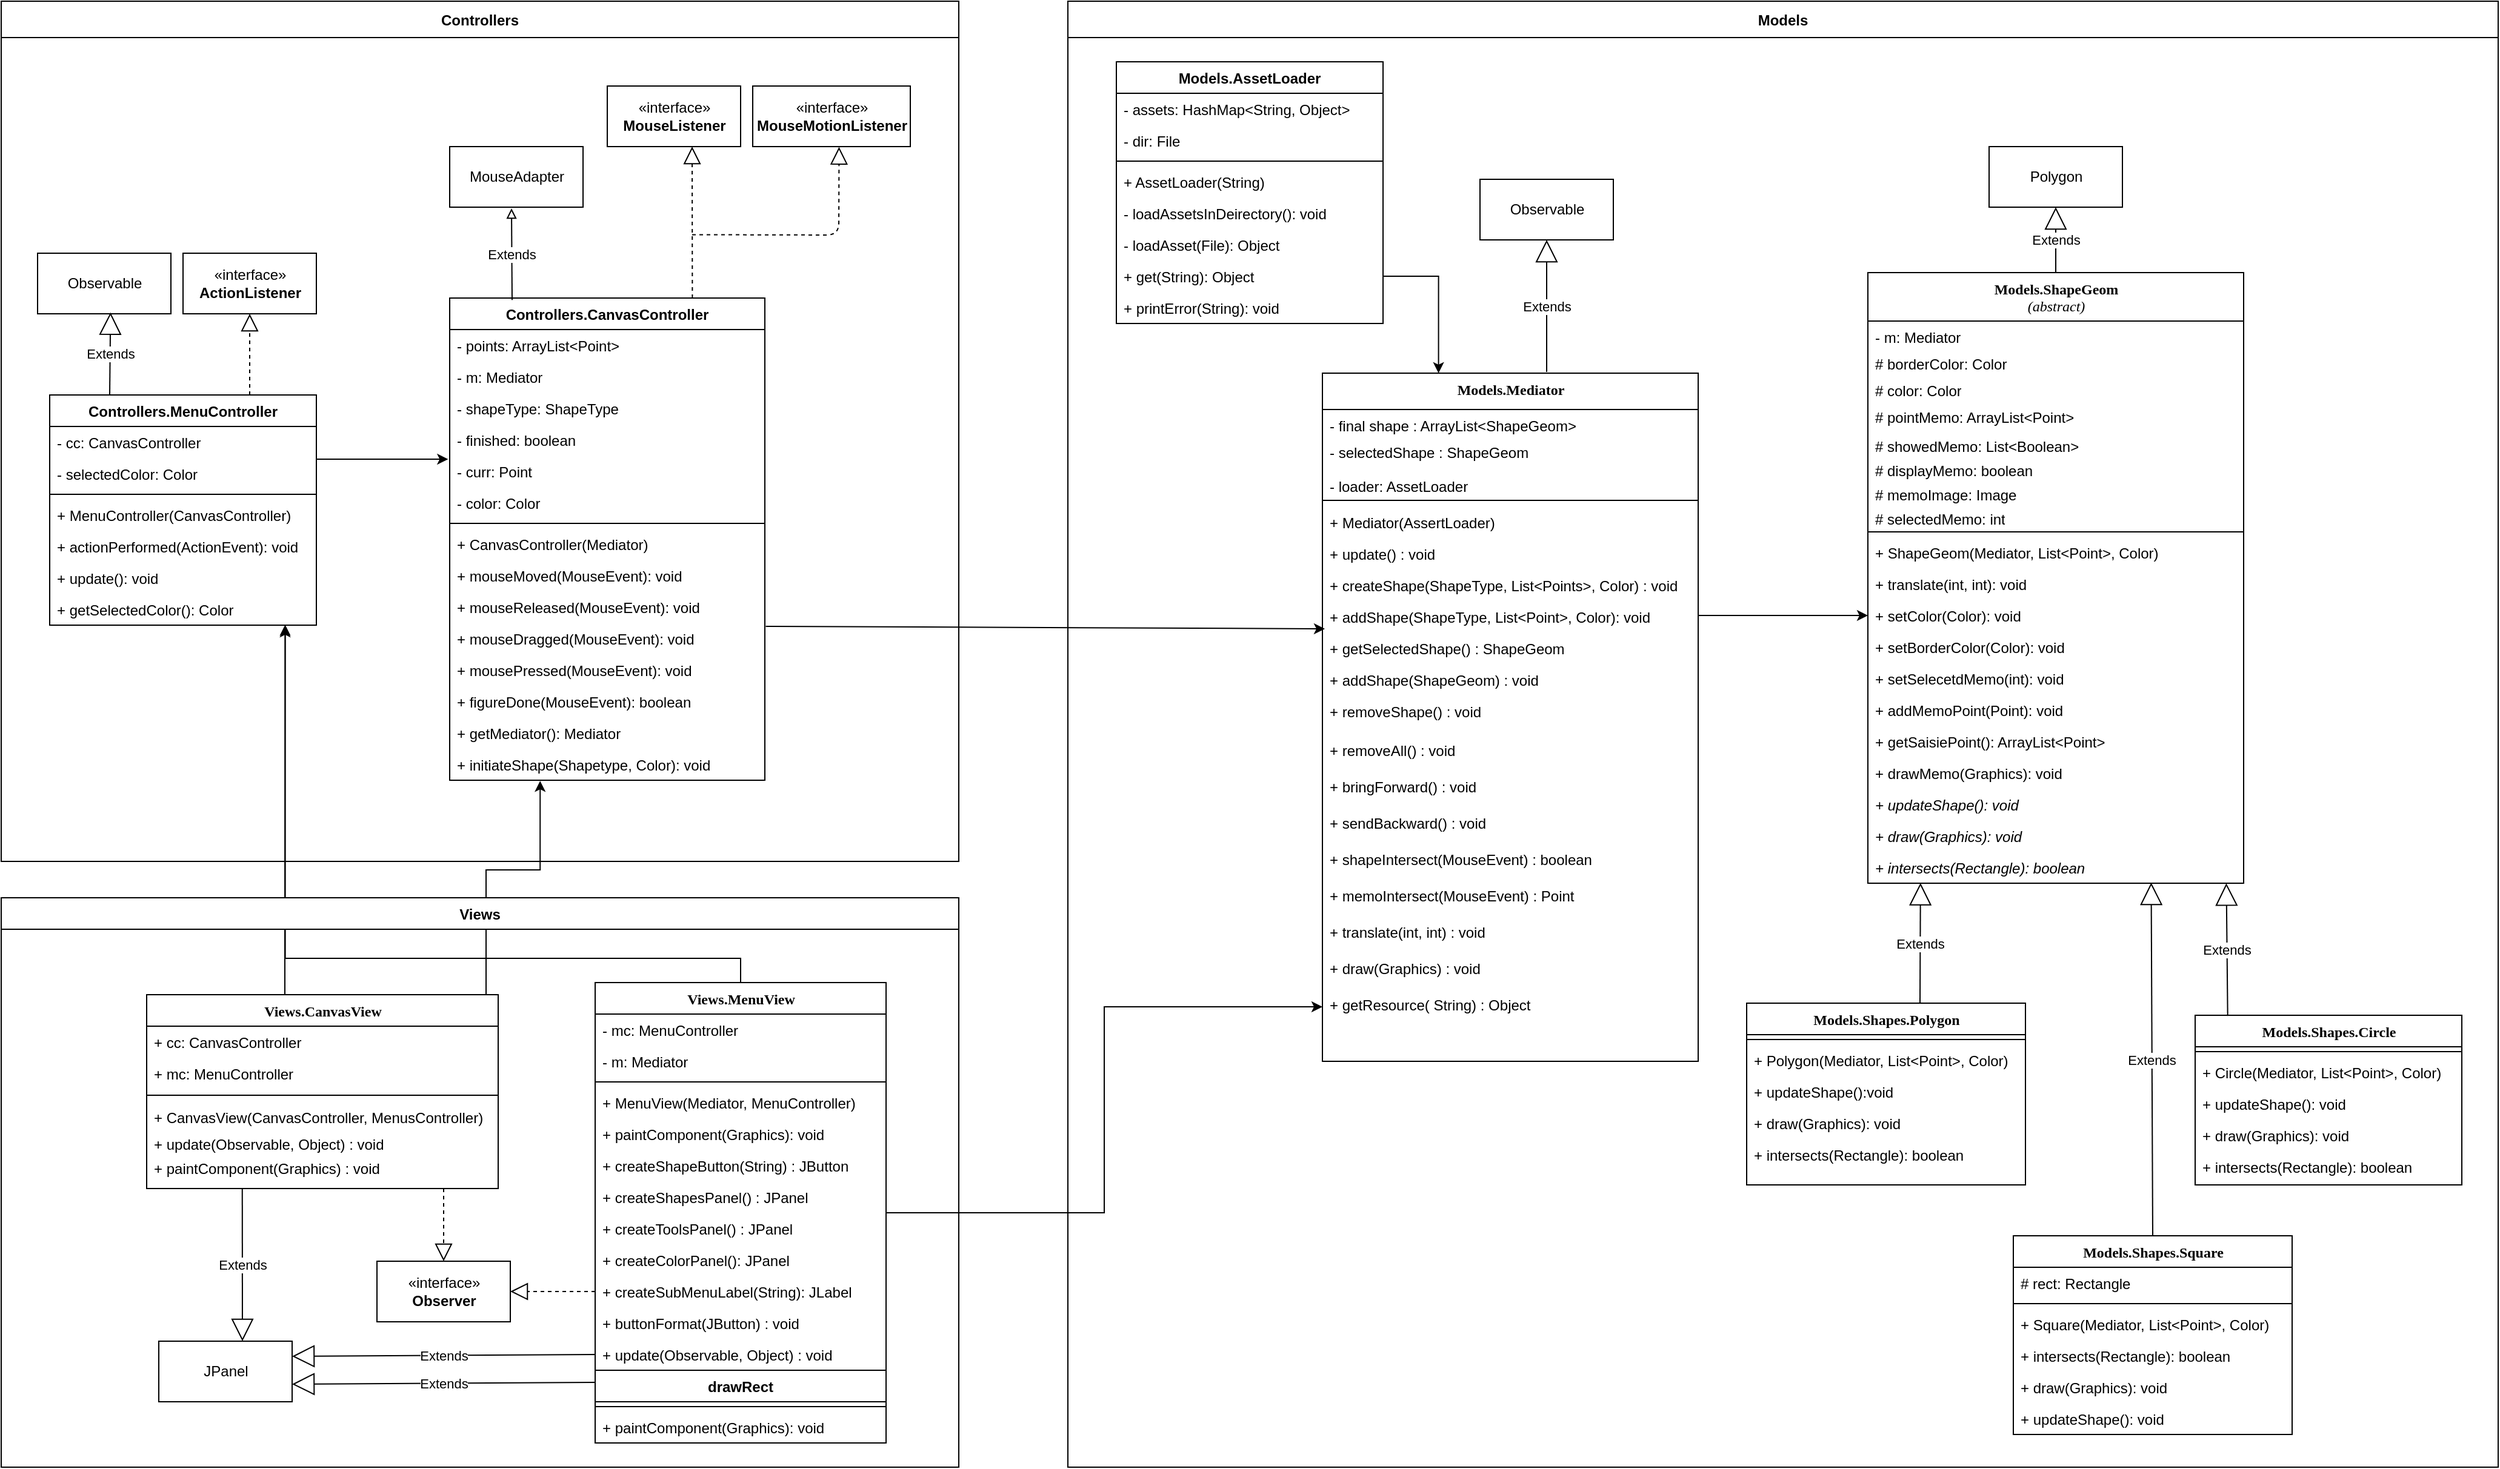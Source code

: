 <mxfile version="14.6.13" type="github">
  <diagram name="Page-1" id="9f46799a-70d6-7492-0946-bef42562c5a5">
    <mxGraphModel dx="2558" dy="1527" grid="1" gridSize="10" guides="1" tooltips="1" connect="1" arrows="1" fold="1" page="1" pageScale="1" pageWidth="1100" pageHeight="850" background="#ffffff" math="0" shadow="0">
      <root>
        <mxCell id="0" />
        <mxCell id="1" parent="0" />
        <mxCell id="78961159f06e98e8-17" value="&lt;div&gt;Models.ShapeGeom&lt;/div&gt;&lt;div&gt;&lt;i&gt;&lt;span style=&quot;font-weight: normal&quot;&gt;(abstract)&lt;/span&gt;&lt;br&gt;&lt;/i&gt;&lt;/div&gt;" style="swimlane;html=1;fontStyle=1;align=center;verticalAlign=top;childLayout=stackLayout;horizontal=1;startSize=40;horizontalStack=0;resizeParent=1;resizeLast=0;collapsible=1;marginBottom=0;swimlaneFillColor=#ffffff;rounded=0;shadow=0;comic=0;labelBackgroundColor=none;strokeWidth=1;fillColor=none;fontFamily=Verdana;fontSize=12" parent="1" vertex="1">
          <mxGeometry x="520" y="-446" width="310" height="504" as="geometry" />
        </mxCell>
        <mxCell id="78961159f06e98e8-21" value="&lt;div&gt;- m: Mediator&lt;/div&gt;&lt;div&gt;&lt;br&gt;&lt;/div&gt;" style="text;html=1;strokeColor=none;fillColor=none;align=left;verticalAlign=top;spacingLeft=4;spacingRight=4;whiteSpace=wrap;overflow=hidden;rotatable=0;points=[[0,0.5],[1,0.5]];portConstraint=eastwest;" parent="78961159f06e98e8-17" vertex="1">
          <mxGeometry y="40" width="310" height="22" as="geometry" />
        </mxCell>
        <mxCell id="4_bB-vSsy7LAxxvjSIpe-3" value="# borderColor: Color" style="text;html=1;strokeColor=none;fillColor=none;align=left;verticalAlign=top;spacingLeft=4;spacingRight=4;whiteSpace=wrap;overflow=hidden;rotatable=0;points=[[0,0.5],[1,0.5]];portConstraint=eastwest;" parent="78961159f06e98e8-17" vertex="1">
          <mxGeometry y="62" width="310" height="22" as="geometry" />
        </mxCell>
        <mxCell id="4_bB-vSsy7LAxxvjSIpe-4" value="# color: Color" style="text;html=1;strokeColor=none;fillColor=none;align=left;verticalAlign=top;spacingLeft=4;spacingRight=4;whiteSpace=wrap;overflow=hidden;rotatable=0;points=[[0,0.5],[1,0.5]];portConstraint=eastwest;" parent="78961159f06e98e8-17" vertex="1">
          <mxGeometry y="84" width="310" height="22" as="geometry" />
        </mxCell>
        <mxCell id="78961159f06e98e8-24" value="# pointMemo: ArrayList&amp;lt;Point&amp;gt;" style="text;html=1;strokeColor=none;fillColor=none;align=left;verticalAlign=top;spacingLeft=4;spacingRight=4;whiteSpace=wrap;overflow=hidden;rotatable=0;points=[[0,0.5],[1,0.5]];portConstraint=eastwest;" parent="78961159f06e98e8-17" vertex="1">
          <mxGeometry y="106" width="310" height="24" as="geometry" />
        </mxCell>
        <mxCell id="4_bB-vSsy7LAxxvjSIpe-2" value="# showedMemo: List&amp;lt;Boolean&amp;gt;" style="text;html=1;strokeColor=none;fillColor=none;align=left;verticalAlign=top;spacingLeft=4;spacingRight=4;whiteSpace=wrap;overflow=hidden;rotatable=0;points=[[0,0.5],[1,0.5]];portConstraint=eastwest;" parent="78961159f06e98e8-17" vertex="1">
          <mxGeometry y="130" width="310" height="20" as="geometry" />
        </mxCell>
        <mxCell id="g-EOQTnqHwAZ776FL14g-46" value="# displayMemo: boolean" style="text;html=1;strokeColor=none;fillColor=none;align=left;verticalAlign=top;spacingLeft=4;spacingRight=4;whiteSpace=wrap;overflow=hidden;rotatable=0;points=[[0,0.5],[1,0.5]];portConstraint=eastwest;" parent="78961159f06e98e8-17" vertex="1">
          <mxGeometry y="150" width="310" height="20" as="geometry" />
        </mxCell>
        <mxCell id="g-EOQTnqHwAZ776FL14g-47" value="# memoImage: Image" style="text;html=1;strokeColor=none;fillColor=none;align=left;verticalAlign=top;spacingLeft=4;spacingRight=4;whiteSpace=wrap;overflow=hidden;rotatable=0;points=[[0,0.5],[1,0.5]];portConstraint=eastwest;" parent="78961159f06e98e8-17" vertex="1">
          <mxGeometry y="170" width="310" height="20" as="geometry" />
        </mxCell>
        <mxCell id="g-EOQTnqHwAZ776FL14g-49" value="# selectedMemo: int" style="text;html=1;strokeColor=none;fillColor=none;align=left;verticalAlign=top;spacingLeft=4;spacingRight=4;whiteSpace=wrap;overflow=hidden;rotatable=0;points=[[0,0.5],[1,0.5]];portConstraint=eastwest;" parent="78961159f06e98e8-17" vertex="1">
          <mxGeometry y="190" width="310" height="20" as="geometry" />
        </mxCell>
        <mxCell id="78961159f06e98e8-19" value="" style="line;html=1;strokeWidth=1;fillColor=none;align=left;verticalAlign=middle;spacingTop=-1;spacingLeft=3;spacingRight=3;rotatable=0;labelPosition=right;points=[];portConstraint=eastwest;" parent="78961159f06e98e8-17" vertex="1">
          <mxGeometry y="210" width="310" height="8" as="geometry" />
        </mxCell>
        <mxCell id="g-EOQTnqHwAZ776FL14g-50" value="+ ShapeGeom(Mediator, List&lt;Point&gt;, Color)" style="text;strokeColor=none;fillColor=none;align=left;verticalAlign=top;spacingLeft=4;spacingRight=4;overflow=hidden;rotatable=0;points=[[0,0.5],[1,0.5]];portConstraint=eastwest;" parent="78961159f06e98e8-17" vertex="1">
          <mxGeometry y="218" width="310" height="26" as="geometry" />
        </mxCell>
        <mxCell id="g-EOQTnqHwAZ776FL14g-51" value="+ translate(int, int): void" style="text;strokeColor=none;fillColor=none;align=left;verticalAlign=top;spacingLeft=4;spacingRight=4;overflow=hidden;rotatable=0;points=[[0,0.5],[1,0.5]];portConstraint=eastwest;" parent="78961159f06e98e8-17" vertex="1">
          <mxGeometry y="244" width="310" height="26" as="geometry" />
        </mxCell>
        <mxCell id="g-EOQTnqHwAZ776FL14g-52" value="+ setColor(Color): void" style="text;strokeColor=none;fillColor=none;align=left;verticalAlign=top;spacingLeft=4;spacingRight=4;overflow=hidden;rotatable=0;points=[[0,0.5],[1,0.5]];portConstraint=eastwest;" parent="78961159f06e98e8-17" vertex="1">
          <mxGeometry y="270" width="310" height="26" as="geometry" />
        </mxCell>
        <mxCell id="g-EOQTnqHwAZ776FL14g-53" value="+ setBorderColor(Color): void" style="text;strokeColor=none;fillColor=none;align=left;verticalAlign=top;spacingLeft=4;spacingRight=4;overflow=hidden;rotatable=0;points=[[0,0.5],[1,0.5]];portConstraint=eastwest;" parent="78961159f06e98e8-17" vertex="1">
          <mxGeometry y="296" width="310" height="26" as="geometry" />
        </mxCell>
        <mxCell id="g-EOQTnqHwAZ776FL14g-54" value="+ setSelecetdMemo(int): void" style="text;strokeColor=none;fillColor=none;align=left;verticalAlign=top;spacingLeft=4;spacingRight=4;overflow=hidden;rotatable=0;points=[[0,0.5],[1,0.5]];portConstraint=eastwest;" parent="78961159f06e98e8-17" vertex="1">
          <mxGeometry y="322" width="310" height="26" as="geometry" />
        </mxCell>
        <mxCell id="g-EOQTnqHwAZ776FL14g-55" value="+ addMemoPoint(Point): void" style="text;strokeColor=none;fillColor=none;align=left;verticalAlign=top;spacingLeft=4;spacingRight=4;overflow=hidden;rotatable=0;points=[[0,0.5],[1,0.5]];portConstraint=eastwest;" parent="78961159f06e98e8-17" vertex="1">
          <mxGeometry y="348" width="310" height="26" as="geometry" />
        </mxCell>
        <mxCell id="g-EOQTnqHwAZ776FL14g-57" value="+ getSaisiePoint(): ArrayList&lt;Point&gt;" style="text;strokeColor=none;fillColor=none;align=left;verticalAlign=top;spacingLeft=4;spacingRight=4;overflow=hidden;rotatable=0;points=[[0,0.5],[1,0.5]];portConstraint=eastwest;" parent="78961159f06e98e8-17" vertex="1">
          <mxGeometry y="374" width="310" height="26" as="geometry" />
        </mxCell>
        <mxCell id="g-EOQTnqHwAZ776FL14g-59" value="+ drawMemo(Graphics): void" style="text;strokeColor=none;fillColor=none;align=left;verticalAlign=top;spacingLeft=4;spacingRight=4;overflow=hidden;rotatable=0;points=[[0,0.5],[1,0.5]];portConstraint=eastwest;" parent="78961159f06e98e8-17" vertex="1">
          <mxGeometry y="400" width="310" height="26" as="geometry" />
        </mxCell>
        <mxCell id="g-EOQTnqHwAZ776FL14g-56" value="+ updateShape(): void" style="text;strokeColor=none;fillColor=none;align=left;verticalAlign=top;spacingLeft=4;spacingRight=4;overflow=hidden;rotatable=0;points=[[0,0.5],[1,0.5]];portConstraint=eastwest;fontStyle=2" parent="78961159f06e98e8-17" vertex="1">
          <mxGeometry y="426" width="310" height="26" as="geometry" />
        </mxCell>
        <mxCell id="g-EOQTnqHwAZ776FL14g-58" value="+ draw(Graphics): void" style="text;strokeColor=none;fillColor=none;align=left;verticalAlign=top;spacingLeft=4;spacingRight=4;overflow=hidden;rotatable=0;points=[[0,0.5],[1,0.5]];portConstraint=eastwest;fontStyle=2" parent="78961159f06e98e8-17" vertex="1">
          <mxGeometry y="452" width="310" height="26" as="geometry" />
        </mxCell>
        <mxCell id="g-EOQTnqHwAZ776FL14g-60" value="+ intersects(Rectangle): boolean" style="text;strokeColor=none;fillColor=none;align=left;verticalAlign=top;spacingLeft=4;spacingRight=4;overflow=hidden;rotatable=0;points=[[0,0.5],[1,0.5]];portConstraint=eastwest;fontStyle=2" parent="78961159f06e98e8-17" vertex="1">
          <mxGeometry y="478" width="310" height="26" as="geometry" />
        </mxCell>
        <mxCell id="_SBceAVWX3WUUOqYOyA2-2" value="Models.Shapes.Polygon" style="swimlane;html=1;fontStyle=1;align=center;verticalAlign=top;childLayout=stackLayout;horizontal=1;startSize=26;horizontalStack=0;resizeParent=1;resizeLast=0;collapsible=1;marginBottom=0;swimlaneFillColor=#ffffff;rounded=0;shadow=0;comic=0;labelBackgroundColor=none;strokeWidth=1;fillColor=none;fontFamily=Verdana;fontSize=12" parent="1" vertex="1">
          <mxGeometry x="420" y="157" width="230" height="150" as="geometry" />
        </mxCell>
        <mxCell id="_SBceAVWX3WUUOqYOyA2-8" value="" style="line;html=1;strokeWidth=1;fillColor=none;align=left;verticalAlign=middle;spacingTop=-1;spacingLeft=3;spacingRight=3;rotatable=0;labelPosition=right;points=[];portConstraint=eastwest;" parent="_SBceAVWX3WUUOqYOyA2-2" vertex="1">
          <mxGeometry y="26" width="230" height="8" as="geometry" />
        </mxCell>
        <mxCell id="g-EOQTnqHwAZ776FL14g-61" value="+ Polygon(Mediator, List&lt;Point&gt;, Color)" style="text;strokeColor=none;fillColor=none;align=left;verticalAlign=top;spacingLeft=4;spacingRight=4;overflow=hidden;rotatable=0;points=[[0,0.5],[1,0.5]];portConstraint=eastwest;fontStyle=0" parent="_SBceAVWX3WUUOqYOyA2-2" vertex="1">
          <mxGeometry y="34" width="230" height="26" as="geometry" />
        </mxCell>
        <mxCell id="g-EOQTnqHwAZ776FL14g-62" value="+ updateShape():void" style="text;strokeColor=none;fillColor=none;align=left;verticalAlign=top;spacingLeft=4;spacingRight=4;overflow=hidden;rotatable=0;points=[[0,0.5],[1,0.5]];portConstraint=eastwest;fontStyle=0" parent="_SBceAVWX3WUUOqYOyA2-2" vertex="1">
          <mxGeometry y="60" width="230" height="26" as="geometry" />
        </mxCell>
        <mxCell id="g-EOQTnqHwAZ776FL14g-63" value="+ draw(Graphics): void" style="text;strokeColor=none;fillColor=none;align=left;verticalAlign=top;spacingLeft=4;spacingRight=4;overflow=hidden;rotatable=0;points=[[0,0.5],[1,0.5]];portConstraint=eastwest;fontStyle=0" parent="_SBceAVWX3WUUOqYOyA2-2" vertex="1">
          <mxGeometry y="86" width="230" height="26" as="geometry" />
        </mxCell>
        <mxCell id="g-EOQTnqHwAZ776FL14g-64" value="+ intersects(Rectangle): boolean" style="text;strokeColor=none;fillColor=none;align=left;verticalAlign=top;spacingLeft=4;spacingRight=4;overflow=hidden;rotatable=0;points=[[0,0.5],[1,0.5]];portConstraint=eastwest;fontStyle=0" parent="_SBceAVWX3WUUOqYOyA2-2" vertex="1">
          <mxGeometry y="112" width="230" height="26" as="geometry" />
        </mxCell>
        <mxCell id="_SBceAVWX3WUUOqYOyA2-11" value="Models.Shapes.Circle" style="swimlane;html=1;fontStyle=1;align=center;verticalAlign=top;childLayout=stackLayout;horizontal=1;startSize=26;horizontalStack=0;resizeParent=1;resizeLast=0;collapsible=1;marginBottom=0;swimlaneFillColor=#ffffff;rounded=0;shadow=0;comic=0;labelBackgroundColor=none;strokeWidth=1;fillColor=none;fontFamily=Verdana;fontSize=12" parent="1" vertex="1">
          <mxGeometry x="790" y="167" width="220" height="140" as="geometry" />
        </mxCell>
        <mxCell id="_SBceAVWX3WUUOqYOyA2-17" value="" style="line;html=1;strokeWidth=1;fillColor=none;align=left;verticalAlign=middle;spacingTop=-1;spacingLeft=3;spacingRight=3;rotatable=0;labelPosition=right;points=[];portConstraint=eastwest;" parent="_SBceAVWX3WUUOqYOyA2-11" vertex="1">
          <mxGeometry y="26" width="220" height="8" as="geometry" />
        </mxCell>
        <mxCell id="g-EOQTnqHwAZ776FL14g-65" value="+ Circle(Mediator, List&lt;Point&gt;, Color)" style="text;strokeColor=none;fillColor=none;align=left;verticalAlign=top;spacingLeft=4;spacingRight=4;overflow=hidden;rotatable=0;points=[[0,0.5],[1,0.5]];portConstraint=eastwest;fontStyle=0" parent="_SBceAVWX3WUUOqYOyA2-11" vertex="1">
          <mxGeometry y="34" width="220" height="26" as="geometry" />
        </mxCell>
        <mxCell id="g-EOQTnqHwAZ776FL14g-66" value="+ updateShape(): void" style="text;strokeColor=none;fillColor=none;align=left;verticalAlign=top;spacingLeft=4;spacingRight=4;overflow=hidden;rotatable=0;points=[[0,0.5],[1,0.5]];portConstraint=eastwest;fontStyle=0" parent="_SBceAVWX3WUUOqYOyA2-11" vertex="1">
          <mxGeometry y="60" width="220" height="26" as="geometry" />
        </mxCell>
        <mxCell id="g-EOQTnqHwAZ776FL14g-67" value="+ draw(Graphics): void" style="text;strokeColor=none;fillColor=none;align=left;verticalAlign=top;spacingLeft=4;spacingRight=4;overflow=hidden;rotatable=0;points=[[0,0.5],[1,0.5]];portConstraint=eastwest;fontStyle=0" parent="_SBceAVWX3WUUOqYOyA2-11" vertex="1">
          <mxGeometry y="86" width="220" height="26" as="geometry" />
        </mxCell>
        <mxCell id="g-EOQTnqHwAZ776FL14g-68" value="+ intersects(Rectangle): boolean" style="text;strokeColor=none;fillColor=none;align=left;verticalAlign=top;spacingLeft=4;spacingRight=4;overflow=hidden;rotatable=0;points=[[0,0.5],[1,0.5]];portConstraint=eastwest;fontStyle=0" parent="_SBceAVWX3WUUOqYOyA2-11" vertex="1">
          <mxGeometry y="112" width="220" height="26" as="geometry" />
        </mxCell>
        <mxCell id="g-EOQTnqHwAZ776FL14g-103" style="edgeStyle=orthogonalEdgeStyle;rounded=0;orthogonalLoop=1;jettySize=auto;html=1;entryX=0.883;entryY=1.037;entryDx=0;entryDy=0;entryPerimeter=0;" parent="1" source="_SBceAVWX3WUUOqYOyA2-21" target="g-EOQTnqHwAZ776FL14g-17" edge="1">
          <mxGeometry relative="1" as="geometry">
            <Array as="points">
              <mxPoint x="-786" y="110" />
              <mxPoint x="-786" y="110" />
            </Array>
          </mxGeometry>
        </mxCell>
        <mxCell id="g-EOQTnqHwAZ776FL14g-104" style="edgeStyle=orthogonalEdgeStyle;rounded=0;orthogonalLoop=1;jettySize=auto;html=1;entryX=0.287;entryY=1.021;entryDx=0;entryDy=0;entryPerimeter=0;" parent="1" source="_SBceAVWX3WUUOqYOyA2-21" target="g-EOQTnqHwAZ776FL14g-9" edge="1">
          <mxGeometry relative="1" as="geometry">
            <Array as="points">
              <mxPoint x="-620" y="47" />
              <mxPoint x="-575" y="47" />
            </Array>
          </mxGeometry>
        </mxCell>
        <mxCell id="_SBceAVWX3WUUOqYOyA2-21" value="Views.CanvasView" style="swimlane;html=1;fontStyle=1;align=center;verticalAlign=top;childLayout=stackLayout;horizontal=1;startSize=26;horizontalStack=0;resizeParent=1;resizeLast=0;collapsible=1;marginBottom=0;swimlaneFillColor=#ffffff;rounded=0;shadow=0;comic=0;labelBackgroundColor=none;strokeWidth=1;fillColor=none;fontFamily=Verdana;fontSize=12" parent="1" vertex="1">
          <mxGeometry x="-900" y="150" width="290" height="160" as="geometry" />
        </mxCell>
        <mxCell id="_SBceAVWX3WUUOqYOyA2-22" value="+ cc: CanvasController" style="text;html=1;strokeColor=none;fillColor=none;align=left;verticalAlign=top;spacingLeft=4;spacingRight=4;whiteSpace=wrap;overflow=hidden;rotatable=0;points=[[0,0.5],[1,0.5]];portConstraint=eastwest;" parent="_SBceAVWX3WUUOqYOyA2-21" vertex="1">
          <mxGeometry y="26" width="290" height="26" as="geometry" />
        </mxCell>
        <mxCell id="CTU3B9LjLXjwIvUNFoW7-11" value="+ mc: MenuController" style="text;html=1;strokeColor=none;fillColor=none;align=left;verticalAlign=top;spacingLeft=4;spacingRight=4;whiteSpace=wrap;overflow=hidden;rotatable=0;points=[[0,0.5],[1,0.5]];portConstraint=eastwest;" parent="_SBceAVWX3WUUOqYOyA2-21" vertex="1">
          <mxGeometry y="52" width="290" height="26" as="geometry" />
        </mxCell>
        <mxCell id="_SBceAVWX3WUUOqYOyA2-27" value="" style="line;html=1;strokeWidth=1;fillColor=none;align=left;verticalAlign=middle;spacingTop=-1;spacingLeft=3;spacingRight=3;rotatable=0;labelPosition=right;points=[];portConstraint=eastwest;" parent="_SBceAVWX3WUUOqYOyA2-21" vertex="1">
          <mxGeometry y="78" width="290" height="10" as="geometry" />
        </mxCell>
        <mxCell id="g-EOQTnqHwAZ776FL14g-18" value="&lt;div&gt;+ CanvasView(CanvasController, MenusController)&lt;/div&gt;" style="text;html=1;strokeColor=none;fillColor=none;align=left;verticalAlign=top;spacingLeft=4;spacingRight=4;whiteSpace=wrap;overflow=hidden;rotatable=0;points=[[0,0.5],[1,0.5]];portConstraint=eastwest;" parent="_SBceAVWX3WUUOqYOyA2-21" vertex="1">
          <mxGeometry y="88" width="290" height="22" as="geometry" />
        </mxCell>
        <mxCell id="_SBceAVWX3WUUOqYOyA2-28" value="+ update(Observable, Object) : void" style="text;html=1;strokeColor=none;fillColor=none;align=left;verticalAlign=top;spacingLeft=4;spacingRight=4;whiteSpace=wrap;overflow=hidden;rotatable=0;points=[[0,0.5],[1,0.5]];portConstraint=eastwest;" parent="_SBceAVWX3WUUOqYOyA2-21" vertex="1">
          <mxGeometry y="110" width="290" height="20" as="geometry" />
        </mxCell>
        <mxCell id="_SBceAVWX3WUUOqYOyA2-29" value="+ paintComponent(Graphics) : void" style="text;html=1;strokeColor=none;fillColor=none;align=left;verticalAlign=top;spacingLeft=4;spacingRight=4;whiteSpace=wrap;overflow=hidden;rotatable=0;points=[[0,0.5],[1,0.5]];portConstraint=eastwest;" parent="_SBceAVWX3WUUOqYOyA2-21" vertex="1">
          <mxGeometry y="130" width="290" height="26" as="geometry" />
        </mxCell>
        <mxCell id="_SBceAVWX3WUUOqYOyA2-30" value="Models.Shapes.Square" style="swimlane;html=1;fontStyle=1;align=center;verticalAlign=top;childLayout=stackLayout;horizontal=1;startSize=26;horizontalStack=0;resizeParent=1;resizeLast=0;collapsible=1;marginBottom=0;swimlaneFillColor=#ffffff;rounded=0;shadow=0;comic=0;labelBackgroundColor=none;strokeWidth=1;fillColor=none;fontFamily=Verdana;fontSize=12" parent="1" vertex="1">
          <mxGeometry x="640" y="349" width="230" height="164" as="geometry" />
        </mxCell>
        <mxCell id="g-EOQTnqHwAZ776FL14g-73" value="# rect: Rectangle" style="text;strokeColor=none;fillColor=none;align=left;verticalAlign=top;spacingLeft=4;spacingRight=4;overflow=hidden;rotatable=0;points=[[0,0.5],[1,0.5]];portConstraint=eastwest;fontStyle=0" parent="_SBceAVWX3WUUOqYOyA2-30" vertex="1">
          <mxGeometry y="26" width="230" height="26" as="geometry" />
        </mxCell>
        <mxCell id="_SBceAVWX3WUUOqYOyA2-36" value="" style="line;html=1;strokeWidth=1;fillColor=none;align=left;verticalAlign=middle;spacingTop=-1;spacingLeft=3;spacingRight=3;rotatable=0;labelPosition=right;points=[];portConstraint=eastwest;" parent="_SBceAVWX3WUUOqYOyA2-30" vertex="1">
          <mxGeometry y="52" width="230" height="8" as="geometry" />
        </mxCell>
        <mxCell id="g-EOQTnqHwAZ776FL14g-69" value="+ Square(Mediator, List&lt;Point&gt;, Color)" style="text;strokeColor=none;fillColor=none;align=left;verticalAlign=top;spacingLeft=4;spacingRight=4;overflow=hidden;rotatable=0;points=[[0,0.5],[1,0.5]];portConstraint=eastwest;fontStyle=0" parent="_SBceAVWX3WUUOqYOyA2-30" vertex="1">
          <mxGeometry y="60" width="230" height="26" as="geometry" />
        </mxCell>
        <mxCell id="g-EOQTnqHwAZ776FL14g-72" value="+ intersects(Rectangle): boolean" style="text;strokeColor=none;fillColor=none;align=left;verticalAlign=top;spacingLeft=4;spacingRight=4;overflow=hidden;rotatable=0;points=[[0,0.5],[1,0.5]];portConstraint=eastwest;fontStyle=0" parent="_SBceAVWX3WUUOqYOyA2-30" vertex="1">
          <mxGeometry y="86" width="230" height="26" as="geometry" />
        </mxCell>
        <mxCell id="g-EOQTnqHwAZ776FL14g-71" value="+ draw(Graphics): void" style="text;strokeColor=none;fillColor=none;align=left;verticalAlign=top;spacingLeft=4;spacingRight=4;overflow=hidden;rotatable=0;points=[[0,0.5],[1,0.5]];portConstraint=eastwest;fontStyle=0" parent="_SBceAVWX3WUUOqYOyA2-30" vertex="1">
          <mxGeometry y="112" width="230" height="26" as="geometry" />
        </mxCell>
        <mxCell id="g-EOQTnqHwAZ776FL14g-70" value="+ updateShape(): void" style="text;strokeColor=none;fillColor=none;align=left;verticalAlign=top;spacingLeft=4;spacingRight=4;overflow=hidden;rotatable=0;points=[[0,0.5],[1,0.5]];portConstraint=eastwest;fontStyle=0" parent="_SBceAVWX3WUUOqYOyA2-30" vertex="1">
          <mxGeometry y="138" width="230" height="26" as="geometry" />
        </mxCell>
        <mxCell id="_SBceAVWX3WUUOqYOyA2-39" value="Extends" style="endArrow=block;endSize=16;endFill=0;html=1;exitX=0.5;exitY=0;exitDx=0;exitDy=0;entryX=0.754;entryY=0.981;entryDx=0;entryDy=0;entryPerimeter=0;" parent="1" source="_SBceAVWX3WUUOqYOyA2-30" target="g-EOQTnqHwAZ776FL14g-60" edge="1">
          <mxGeometry width="160" relative="1" as="geometry">
            <mxPoint x="567.04" y="223.839" as="sourcePoint" />
            <mxPoint x="790" y="303.79" as="targetPoint" />
          </mxGeometry>
        </mxCell>
        <mxCell id="g-EOQTnqHwAZ776FL14g-108" style="edgeStyle=orthogonalEdgeStyle;rounded=0;orthogonalLoop=1;jettySize=auto;html=1;entryX=0;entryY=0.5;entryDx=0;entryDy=0;" parent="1" source="4_bB-vSsy7LAxxvjSIpe-5" target="g-EOQTnqHwAZ776FL14g-52" edge="1">
          <mxGeometry relative="1" as="geometry">
            <Array as="points">
              <mxPoint x="420" y="-163" />
              <mxPoint x="420" y="-163" />
            </Array>
          </mxGeometry>
        </mxCell>
        <mxCell id="4_bB-vSsy7LAxxvjSIpe-5" value="&lt;div&gt;Models.Mediator&lt;/div&gt;" style="swimlane;html=1;fontStyle=1;align=center;verticalAlign=top;childLayout=stackLayout;horizontal=1;startSize=30;horizontalStack=0;resizeParent=1;resizeLast=0;collapsible=1;marginBottom=0;swimlaneFillColor=#ffffff;rounded=0;shadow=0;comic=0;labelBackgroundColor=none;strokeWidth=1;fillColor=none;fontFamily=Verdana;fontSize=12" parent="1" vertex="1">
          <mxGeometry x="70" y="-363" width="310" height="568" as="geometry" />
        </mxCell>
        <mxCell id="4_bB-vSsy7LAxxvjSIpe-6" value="&lt;div&gt;- final shape : ArrayList&amp;lt;ShapeGeom&amp;gt;&lt;br&gt;&lt;/div&gt;&lt;div&gt;&lt;br&gt;&lt;/div&gt;" style="text;html=1;strokeColor=none;fillColor=none;align=left;verticalAlign=top;spacingLeft=4;spacingRight=4;whiteSpace=wrap;overflow=hidden;rotatable=0;points=[[0,0.5],[1,0.5]];portConstraint=eastwest;" parent="4_bB-vSsy7LAxxvjSIpe-5" vertex="1">
          <mxGeometry y="30" width="310" height="22" as="geometry" />
        </mxCell>
        <mxCell id="4_bB-vSsy7LAxxvjSIpe-11" value="&lt;div&gt;- selectedShape : ShapeGeom&lt;/div&gt;&lt;div&gt;&lt;br&gt;&lt;/div&gt;" style="text;html=1;strokeColor=none;fillColor=none;align=left;verticalAlign=top;spacingLeft=4;spacingRight=4;whiteSpace=wrap;overflow=hidden;rotatable=0;points=[[0,0.5],[1,0.5]];portConstraint=eastwest;" parent="4_bB-vSsy7LAxxvjSIpe-5" vertex="1">
          <mxGeometry y="52" width="310" height="28" as="geometry" />
        </mxCell>
        <mxCell id="CTU3B9LjLXjwIvUNFoW7-2" value="- loader: AssetLoader" style="text;html=1;strokeColor=none;fillColor=none;align=left;verticalAlign=top;spacingLeft=4;spacingRight=4;whiteSpace=wrap;overflow=hidden;rotatable=0;points=[[0,0.5],[1,0.5]];portConstraint=eastwest;" parent="4_bB-vSsy7LAxxvjSIpe-5" vertex="1">
          <mxGeometry y="80" width="310" height="20" as="geometry" />
        </mxCell>
        <mxCell id="4_bB-vSsy7LAxxvjSIpe-12" value="" style="line;html=1;strokeWidth=1;fillColor=none;align=left;verticalAlign=middle;spacingTop=-1;spacingLeft=3;spacingRight=3;rotatable=0;labelPosition=right;points=[];portConstraint=eastwest;" parent="4_bB-vSsy7LAxxvjSIpe-5" vertex="1">
          <mxGeometry y="100" width="310" height="10" as="geometry" />
        </mxCell>
        <mxCell id="tLEsD_sJ9pswuAgxyoLn-1" value="+ Mediator(AssertLoader)" style="text;html=1;strokeColor=none;fillColor=none;align=left;verticalAlign=top;spacingLeft=4;spacingRight=4;whiteSpace=wrap;overflow=hidden;rotatable=0;points=[[0,0.5],[1,0.5]];portConstraint=eastwest;" parent="4_bB-vSsy7LAxxvjSIpe-5" vertex="1">
          <mxGeometry y="110" width="310" height="26" as="geometry" />
        </mxCell>
        <mxCell id="oSvIhVIX3z2i7XlrZZki-8" value="+ update() : void" style="text;html=1;strokeColor=none;fillColor=none;align=left;verticalAlign=top;spacingLeft=4;spacingRight=4;whiteSpace=wrap;overflow=hidden;rotatable=0;points=[[0,0.5],[1,0.5]];portConstraint=eastwest;" parent="4_bB-vSsy7LAxxvjSIpe-5" vertex="1">
          <mxGeometry y="136" width="310" height="26" as="geometry" />
        </mxCell>
        <mxCell id="tLEsD_sJ9pswuAgxyoLn-2" value="+ createShape(ShapeType, List&amp;lt;Points&amp;gt;, Color) : void" style="text;html=1;strokeColor=none;fillColor=none;align=left;verticalAlign=top;spacingLeft=4;spacingRight=4;whiteSpace=wrap;overflow=hidden;rotatable=0;points=[[0,0.5],[1,0.5]];portConstraint=eastwest;" parent="4_bB-vSsy7LAxxvjSIpe-5" vertex="1">
          <mxGeometry y="162" width="310" height="26" as="geometry" />
        </mxCell>
        <mxCell id="4_bB-vSsy7LAxxvjSIpe-15" value="+ addShape(ShapeType, List&amp;lt;Point&amp;gt;, Color): void" style="text;html=1;strokeColor=none;fillColor=none;align=left;verticalAlign=top;spacingLeft=4;spacingRight=4;whiteSpace=wrap;overflow=hidden;rotatable=0;points=[[0,0.5],[1,0.5]];portConstraint=eastwest;" parent="4_bB-vSsy7LAxxvjSIpe-5" vertex="1">
          <mxGeometry y="188" width="310" height="26" as="geometry" />
        </mxCell>
        <mxCell id="4_bB-vSsy7LAxxvjSIpe-16" value="+ getSelectedShape() : ShapeGeom" style="text;html=1;strokeColor=none;fillColor=none;align=left;verticalAlign=top;spacingLeft=4;spacingRight=4;whiteSpace=wrap;overflow=hidden;rotatable=0;points=[[0,0.5],[1,0.5]];portConstraint=eastwest;" parent="4_bB-vSsy7LAxxvjSIpe-5" vertex="1">
          <mxGeometry y="214" width="310" height="26" as="geometry" />
        </mxCell>
        <mxCell id="4_bB-vSsy7LAxxvjSIpe-17" value="+ addShape(ShapeGeom) : void" style="text;html=1;strokeColor=none;fillColor=none;align=left;verticalAlign=top;spacingLeft=4;spacingRight=4;whiteSpace=wrap;overflow=hidden;rotatable=0;points=[[0,0.5],[1,0.5]];portConstraint=eastwest;" parent="4_bB-vSsy7LAxxvjSIpe-5" vertex="1">
          <mxGeometry y="240" width="310" height="26" as="geometry" />
        </mxCell>
        <mxCell id="-TnKxgi97NMcGOh5BOXl-1" value="+ removeShape() : void" style="text;html=1;strokeColor=none;fillColor=none;align=left;verticalAlign=top;spacingLeft=4;spacingRight=4;whiteSpace=wrap;overflow=hidden;rotatable=0;points=[[0,0.5],[1,0.5]];portConstraint=eastwest;" parent="4_bB-vSsy7LAxxvjSIpe-5" vertex="1">
          <mxGeometry y="266" width="310" height="32" as="geometry" />
        </mxCell>
        <mxCell id="-TnKxgi97NMcGOh5BOXl-2" value="+ removeAll() : void" style="text;html=1;strokeColor=none;fillColor=none;align=left;verticalAlign=top;spacingLeft=4;spacingRight=4;whiteSpace=wrap;overflow=hidden;rotatable=0;points=[[0,0.5],[1,0.5]];portConstraint=eastwest;" parent="4_bB-vSsy7LAxxvjSIpe-5" vertex="1">
          <mxGeometry y="298" width="310" height="30" as="geometry" />
        </mxCell>
        <mxCell id="-TnKxgi97NMcGOh5BOXl-3" value="+ bringForward() : void" style="text;html=1;strokeColor=none;fillColor=none;align=left;verticalAlign=top;spacingLeft=4;spacingRight=4;whiteSpace=wrap;overflow=hidden;rotatable=0;points=[[0,0.5],[1,0.5]];portConstraint=eastwest;" parent="4_bB-vSsy7LAxxvjSIpe-5" vertex="1">
          <mxGeometry y="328" width="310" height="30" as="geometry" />
        </mxCell>
        <mxCell id="-TnKxgi97NMcGOh5BOXl-4" value="+ sendBackward() : void" style="text;html=1;strokeColor=none;fillColor=none;align=left;verticalAlign=top;spacingLeft=4;spacingRight=4;whiteSpace=wrap;overflow=hidden;rotatable=0;points=[[0,0.5],[1,0.5]];portConstraint=eastwest;" parent="4_bB-vSsy7LAxxvjSIpe-5" vertex="1">
          <mxGeometry y="358" width="310" height="30" as="geometry" />
        </mxCell>
        <mxCell id="CTU3B9LjLXjwIvUNFoW7-3" value="+ shapeIntersect(MouseEvent) : boolean" style="text;html=1;strokeColor=none;fillColor=none;align=left;verticalAlign=top;spacingLeft=4;spacingRight=4;whiteSpace=wrap;overflow=hidden;rotatable=0;points=[[0,0.5],[1,0.5]];portConstraint=eastwest;" parent="4_bB-vSsy7LAxxvjSIpe-5" vertex="1">
          <mxGeometry y="388" width="310" height="30" as="geometry" />
        </mxCell>
        <mxCell id="CTU3B9LjLXjwIvUNFoW7-4" value="+ memoIntersect(MouseEvent) : Point" style="text;html=1;strokeColor=none;fillColor=none;align=left;verticalAlign=top;spacingLeft=4;spacingRight=4;whiteSpace=wrap;overflow=hidden;rotatable=0;points=[[0,0.5],[1,0.5]];portConstraint=eastwest;" parent="4_bB-vSsy7LAxxvjSIpe-5" vertex="1">
          <mxGeometry y="418" width="310" height="30" as="geometry" />
        </mxCell>
        <mxCell id="CTU3B9LjLXjwIvUNFoW7-5" value="+ translate(int, int) : void" style="text;html=1;strokeColor=none;fillColor=none;align=left;verticalAlign=top;spacingLeft=4;spacingRight=4;whiteSpace=wrap;overflow=hidden;rotatable=0;points=[[0,0.5],[1,0.5]];portConstraint=eastwest;" parent="4_bB-vSsy7LAxxvjSIpe-5" vertex="1">
          <mxGeometry y="448" width="310" height="30" as="geometry" />
        </mxCell>
        <mxCell id="CTU3B9LjLXjwIvUNFoW7-6" value="+ draw(Graphics) : void" style="text;html=1;strokeColor=none;fillColor=none;align=left;verticalAlign=top;spacingLeft=4;spacingRight=4;whiteSpace=wrap;overflow=hidden;rotatable=0;points=[[0,0.5],[1,0.5]];portConstraint=eastwest;" parent="4_bB-vSsy7LAxxvjSIpe-5" vertex="1">
          <mxGeometry y="478" width="310" height="30" as="geometry" />
        </mxCell>
        <mxCell id="CTU3B9LjLXjwIvUNFoW7-7" value="+ getResource( String) : Object" style="text;html=1;strokeColor=none;fillColor=none;align=left;verticalAlign=top;spacingLeft=4;spacingRight=4;whiteSpace=wrap;overflow=hidden;rotatable=0;points=[[0,0.5],[1,0.5]];portConstraint=eastwest;" parent="4_bB-vSsy7LAxxvjSIpe-5" vertex="1">
          <mxGeometry y="508" width="310" height="30" as="geometry" />
        </mxCell>
        <mxCell id="g-EOQTnqHwAZ776FL14g-102" style="edgeStyle=orthogonalEdgeStyle;rounded=0;orthogonalLoop=1;jettySize=auto;html=1;entryX=0.883;entryY=0.984;entryDx=0;entryDy=0;entryPerimeter=0;" parent="1" source="4_bB-vSsy7LAxxvjSIpe-22" target="g-EOQTnqHwAZ776FL14g-17" edge="1">
          <mxGeometry relative="1" as="geometry">
            <Array as="points">
              <mxPoint x="-410" y="120" />
              <mxPoint x="-786" y="120" />
            </Array>
          </mxGeometry>
        </mxCell>
        <mxCell id="g-EOQTnqHwAZ776FL14g-107" style="edgeStyle=orthogonalEdgeStyle;rounded=0;orthogonalLoop=1;jettySize=auto;html=1;entryX=0;entryY=0.5;entryDx=0;entryDy=0;" parent="1" source="4_bB-vSsy7LAxxvjSIpe-22" target="CTU3B9LjLXjwIvUNFoW7-7" edge="1">
          <mxGeometry relative="1" as="geometry" />
        </mxCell>
        <mxCell id="4_bB-vSsy7LAxxvjSIpe-22" value="Views.MenuView" style="swimlane;html=1;fontStyle=1;align=center;verticalAlign=top;childLayout=stackLayout;horizontal=1;startSize=26;horizontalStack=0;resizeParent=1;resizeLast=0;collapsible=1;marginBottom=0;swimlaneFillColor=#ffffff;rounded=0;shadow=0;comic=0;labelBackgroundColor=none;strokeWidth=1;fillColor=none;fontFamily=Verdana;fontSize=12" parent="1" vertex="1">
          <mxGeometry x="-530" y="140" width="240" height="380" as="geometry" />
        </mxCell>
        <mxCell id="4_bB-vSsy7LAxxvjSIpe-23" value="- mc: MenuController" style="text;html=1;strokeColor=none;fillColor=none;align=left;verticalAlign=top;spacingLeft=4;spacingRight=4;whiteSpace=wrap;overflow=hidden;rotatable=0;points=[[0,0.5],[1,0.5]];portConstraint=eastwest;" parent="4_bB-vSsy7LAxxvjSIpe-22" vertex="1">
          <mxGeometry y="26" width="240" height="26" as="geometry" />
        </mxCell>
        <mxCell id="g-EOQTnqHwAZ776FL14g-27" value="- m: Mediator" style="text;html=1;strokeColor=none;fillColor=none;align=left;verticalAlign=top;spacingLeft=4;spacingRight=4;whiteSpace=wrap;overflow=hidden;rotatable=0;points=[[0,0.5],[1,0.5]];portConstraint=eastwest;" parent="4_bB-vSsy7LAxxvjSIpe-22" vertex="1">
          <mxGeometry y="52" width="240" height="26" as="geometry" />
        </mxCell>
        <mxCell id="4_bB-vSsy7LAxxvjSIpe-28" value="" style="line;html=1;strokeWidth=1;fillColor=none;align=left;verticalAlign=middle;spacingTop=-1;spacingLeft=3;spacingRight=3;rotatable=0;labelPosition=right;points=[];portConstraint=eastwest;" parent="4_bB-vSsy7LAxxvjSIpe-22" vertex="1">
          <mxGeometry y="78" width="240" height="8" as="geometry" />
        </mxCell>
        <mxCell id="g-EOQTnqHwAZ776FL14g-28" value="+ MenuView(Mediator, MenuController)" style="text;html=1;strokeColor=none;fillColor=none;align=left;verticalAlign=top;spacingLeft=4;spacingRight=4;whiteSpace=wrap;overflow=hidden;rotatable=0;points=[[0,0.5],[1,0.5]];portConstraint=eastwest;" parent="4_bB-vSsy7LAxxvjSIpe-22" vertex="1">
          <mxGeometry y="86" width="240" height="26" as="geometry" />
        </mxCell>
        <mxCell id="4_bB-vSsy7LAxxvjSIpe-29" value="+ paintComponent(Graphics): void" style="text;html=1;strokeColor=none;fillColor=none;align=left;verticalAlign=top;spacingLeft=4;spacingRight=4;whiteSpace=wrap;overflow=hidden;rotatable=0;points=[[0,0.5],[1,0.5]];portConstraint=eastwest;" parent="4_bB-vSsy7LAxxvjSIpe-22" vertex="1">
          <mxGeometry y="112" width="240" height="26" as="geometry" />
        </mxCell>
        <mxCell id="4_bB-vSsy7LAxxvjSIpe-30" value="+ createShapeButton(String) : JButton" style="text;html=1;strokeColor=none;fillColor=none;align=left;verticalAlign=top;spacingLeft=4;spacingRight=4;whiteSpace=wrap;overflow=hidden;rotatable=0;points=[[0,0.5],[1,0.5]];portConstraint=eastwest;" parent="4_bB-vSsy7LAxxvjSIpe-22" vertex="1">
          <mxGeometry y="138" width="240" height="26" as="geometry" />
        </mxCell>
        <mxCell id="CTU3B9LjLXjwIvUNFoW7-14" value="+ createShapesPanel() : JPanel" style="text;html=1;strokeColor=none;fillColor=none;align=left;verticalAlign=top;spacingLeft=4;spacingRight=4;whiteSpace=wrap;overflow=hidden;rotatable=0;points=[[0,0.5],[1,0.5]];portConstraint=eastwest;" parent="4_bB-vSsy7LAxxvjSIpe-22" vertex="1">
          <mxGeometry y="164" width="240" height="26" as="geometry" />
        </mxCell>
        <mxCell id="CTU3B9LjLXjwIvUNFoW7-13" value="+ createToolsPanel() : JPanel" style="text;html=1;strokeColor=none;fillColor=none;align=left;verticalAlign=top;spacingLeft=4;spacingRight=4;whiteSpace=wrap;overflow=hidden;rotatable=0;points=[[0,0.5],[1,0.5]];portConstraint=eastwest;" parent="4_bB-vSsy7LAxxvjSIpe-22" vertex="1">
          <mxGeometry y="190" width="240" height="26" as="geometry" />
        </mxCell>
        <mxCell id="g-EOQTnqHwAZ776FL14g-29" value="+ createColorPanel(): JPanel" style="text;html=1;strokeColor=none;fillColor=none;align=left;verticalAlign=top;spacingLeft=4;spacingRight=4;whiteSpace=wrap;overflow=hidden;rotatable=0;points=[[0,0.5],[1,0.5]];portConstraint=eastwest;" parent="4_bB-vSsy7LAxxvjSIpe-22" vertex="1">
          <mxGeometry y="216" width="240" height="26" as="geometry" />
        </mxCell>
        <mxCell id="CTU3B9LjLXjwIvUNFoW7-15" value="+ createSubMenuLabel(String): JLabel&lt;span style=&quot;color: rgba(0 , 0 , 0 , 0) ; font-family: monospace ; font-size: 0px&quot;&gt;%3CmxGraphModel%3E%3Croot%3E%3CmxCell%20id%3D%220%22%2F%3E%3CmxCell%20id%3D%221%22%20parent%3D%220%22%2F%3E%3CmxCell%20id%3D%222%22%20value%3D%22%2B%20createShapeButton(String)%20%3A%20JButton%22%20style%3D%22text%3Bhtml%3D1%3BstrokeColor%3Dnone%3BfillColor%3Dnone%3Balign%3Dleft%3BverticalAlign%3Dtop%3BspacingLeft%3D4%3BspacingRight%3D4%3BwhiteSpace%3Dwrap%3Boverflow%3Dhidden%3Brotatable%3D0%3Bpoints%3D%5B%5B0%2C0.5%5D%2C%5B1%2C0.5%5D%5D%3BportConstraint%3Deastwest%3B%22%20vertex%3D%221%22%20parent%3D%221%22%3E%3CmxGeometry%20x%3D%22-720%22%20y%3D%22156%22%20width%3D%22240%22%20height%3D%2226%22%20as%3D%22geometry%22%2F%3E%3C%2FmxCell%3E%3C%2Froot%3E%3C%2FmxGraphModel%3E&lt;/span&gt;" style="text;html=1;strokeColor=none;fillColor=none;align=left;verticalAlign=top;spacingLeft=4;spacingRight=4;whiteSpace=wrap;overflow=hidden;rotatable=0;points=[[0,0.5],[1,0.5]];portConstraint=eastwest;" parent="4_bB-vSsy7LAxxvjSIpe-22" vertex="1">
          <mxGeometry y="242" width="240" height="26" as="geometry" />
        </mxCell>
        <mxCell id="CTU3B9LjLXjwIvUNFoW7-16" value="+ buttonFormat(JButton) : void" style="text;html=1;strokeColor=none;fillColor=none;align=left;verticalAlign=top;spacingLeft=4;spacingRight=4;whiteSpace=wrap;overflow=hidden;rotatable=0;points=[[0,0.5],[1,0.5]];portConstraint=eastwest;" parent="4_bB-vSsy7LAxxvjSIpe-22" vertex="1">
          <mxGeometry y="268" width="240" height="26" as="geometry" />
        </mxCell>
        <mxCell id="CTU3B9LjLXjwIvUNFoW7-17" value="+ update(Observable, Object) : void" style="text;html=1;strokeColor=none;fillColor=none;align=left;verticalAlign=top;spacingLeft=4;spacingRight=4;whiteSpace=wrap;overflow=hidden;rotatable=0;points=[[0,0.5],[1,0.5]];portConstraint=eastwest;" parent="4_bB-vSsy7LAxxvjSIpe-22" vertex="1">
          <mxGeometry y="294" width="240" height="26" as="geometry" />
        </mxCell>
        <mxCell id="g-EOQTnqHwAZ776FL14g-30" value="drawRect" style="swimlane;fontStyle=1;align=center;verticalAlign=top;childLayout=stackLayout;horizontal=1;startSize=26;horizontalStack=0;resizeParent=1;resizeParentMax=0;resizeLast=0;collapsible=1;marginBottom=0;" parent="4_bB-vSsy7LAxxvjSIpe-22" vertex="1">
          <mxGeometry y="320" width="240" height="60" as="geometry" />
        </mxCell>
        <mxCell id="g-EOQTnqHwAZ776FL14g-32" value="" style="line;strokeWidth=1;fillColor=none;align=left;verticalAlign=middle;spacingTop=-1;spacingLeft=3;spacingRight=3;rotatable=0;labelPosition=right;points=[];portConstraint=eastwest;" parent="g-EOQTnqHwAZ776FL14g-30" vertex="1">
          <mxGeometry y="26" width="240" height="8" as="geometry" />
        </mxCell>
        <mxCell id="g-EOQTnqHwAZ776FL14g-33" value="+ paintComponent(Graphics): void" style="text;strokeColor=none;fillColor=none;align=left;verticalAlign=top;spacingLeft=4;spacingRight=4;overflow=hidden;rotatable=0;points=[[0,0.5],[1,0.5]];portConstraint=eastwest;" parent="g-EOQTnqHwAZ776FL14g-30" vertex="1">
          <mxGeometry y="34" width="240" height="26" as="geometry" />
        </mxCell>
        <mxCell id="_2XkQiwsp4mKMtn9n1sC-3" value="Polygon" style="html=1;" parent="1" vertex="1">
          <mxGeometry x="620" y="-550" width="110" height="50" as="geometry" />
        </mxCell>
        <mxCell id="_2XkQiwsp4mKMtn9n1sC-4" value="Extends" style="endArrow=block;endSize=16;endFill=0;html=1;entryX=0.5;entryY=1;entryDx=0;entryDy=0;exitX=0.5;exitY=0;exitDx=0;exitDy=0;" parent="1" source="78961159f06e98e8-17" target="_2XkQiwsp4mKMtn9n1sC-3" edge="1">
          <mxGeometry width="160" relative="1" as="geometry">
            <mxPoint x="390" y="-213" as="sourcePoint" />
            <mxPoint x="740" y="-473" as="targetPoint" />
          </mxGeometry>
        </mxCell>
        <mxCell id="_2XkQiwsp4mKMtn9n1sC-6" value="«interface»&lt;br&gt;&lt;div&gt;&lt;b&gt;Observer&lt;/b&gt;&lt;/div&gt;" style="html=1;" parent="1" vertex="1">
          <mxGeometry x="-710" y="370" width="110" height="50" as="geometry" />
        </mxCell>
        <mxCell id="_2XkQiwsp4mKMtn9n1sC-12" value="MouseAdapter" style="html=1;" parent="1" vertex="1">
          <mxGeometry x="-650" y="-550" width="110" height="50" as="geometry" />
        </mxCell>
        <mxCell id="_2XkQiwsp4mKMtn9n1sC-13" value="Controllers.CanvasController" style="swimlane;fontStyle=1;align=center;verticalAlign=top;childLayout=stackLayout;horizontal=1;startSize=26;horizontalStack=0;resizeParent=1;resizeParentMax=0;resizeLast=0;collapsible=1;marginBottom=0;" parent="1" vertex="1">
          <mxGeometry x="-650" y="-425" width="260" height="398" as="geometry" />
        </mxCell>
        <mxCell id="g-EOQTnqHwAZ776FL14g-1" value="- points: ArrayList&lt;Point&gt;" style="text;strokeColor=none;fillColor=none;align=left;verticalAlign=top;spacingLeft=4;spacingRight=4;overflow=hidden;rotatable=0;points=[[0,0.5],[1,0.5]];portConstraint=eastwest;" parent="_2XkQiwsp4mKMtn9n1sC-13" vertex="1">
          <mxGeometry y="26" width="260" height="26" as="geometry" />
        </mxCell>
        <mxCell id="_2XkQiwsp4mKMtn9n1sC-14" value="- m: Mediator" style="text;strokeColor=none;fillColor=none;align=left;verticalAlign=top;spacingLeft=4;spacingRight=4;overflow=hidden;rotatable=0;points=[[0,0.5],[1,0.5]];portConstraint=eastwest;" parent="_2XkQiwsp4mKMtn9n1sC-13" vertex="1">
          <mxGeometry y="52" width="260" height="26" as="geometry" />
        </mxCell>
        <mxCell id="g-EOQTnqHwAZ776FL14g-2" value="- shapeType: ShapeType&#xa;" style="text;strokeColor=none;fillColor=none;align=left;verticalAlign=top;spacingLeft=4;spacingRight=4;overflow=hidden;rotatable=0;points=[[0,0.5],[1,0.5]];portConstraint=eastwest;" parent="_2XkQiwsp4mKMtn9n1sC-13" vertex="1">
          <mxGeometry y="78" width="260" height="26" as="geometry" />
        </mxCell>
        <mxCell id="g-EOQTnqHwAZ776FL14g-3" value="- finished: boolean" style="text;strokeColor=none;fillColor=none;align=left;verticalAlign=top;spacingLeft=4;spacingRight=4;overflow=hidden;rotatable=0;points=[[0,0.5],[1,0.5]];portConstraint=eastwest;" parent="_2XkQiwsp4mKMtn9n1sC-13" vertex="1">
          <mxGeometry y="104" width="260" height="26" as="geometry" />
        </mxCell>
        <mxCell id="g-EOQTnqHwAZ776FL14g-4" value="- curr: Point" style="text;strokeColor=none;fillColor=none;align=left;verticalAlign=top;spacingLeft=4;spacingRight=4;overflow=hidden;rotatable=0;points=[[0,0.5],[1,0.5]];portConstraint=eastwest;" parent="_2XkQiwsp4mKMtn9n1sC-13" vertex="1">
          <mxGeometry y="130" width="260" height="26" as="geometry" />
        </mxCell>
        <mxCell id="g-EOQTnqHwAZ776FL14g-5" value="- color: Color" style="text;strokeColor=none;fillColor=none;align=left;verticalAlign=top;spacingLeft=4;spacingRight=4;overflow=hidden;rotatable=0;points=[[0,0.5],[1,0.5]];portConstraint=eastwest;" parent="_2XkQiwsp4mKMtn9n1sC-13" vertex="1">
          <mxGeometry y="156" width="260" height="26" as="geometry" />
        </mxCell>
        <mxCell id="_2XkQiwsp4mKMtn9n1sC-15" value="" style="line;strokeWidth=1;fillColor=none;align=left;verticalAlign=middle;spacingTop=-1;spacingLeft=3;spacingRight=3;rotatable=0;labelPosition=right;points=[];portConstraint=eastwest;" parent="_2XkQiwsp4mKMtn9n1sC-13" vertex="1">
          <mxGeometry y="182" width="260" height="8" as="geometry" />
        </mxCell>
        <mxCell id="g-EOQTnqHwAZ776FL14g-6" value="+ CanvasController(Mediator)" style="text;strokeColor=none;fillColor=none;align=left;verticalAlign=top;spacingLeft=4;spacingRight=4;overflow=hidden;rotatable=0;points=[[0,0.5],[1,0.5]];portConstraint=eastwest;" parent="_2XkQiwsp4mKMtn9n1sC-13" vertex="1">
          <mxGeometry y="190" width="260" height="26" as="geometry" />
        </mxCell>
        <mxCell id="oSvIhVIX3z2i7XlrZZki-2" value="+ mouseMoved(MouseEvent): void" style="text;strokeColor=none;fillColor=none;align=left;verticalAlign=top;spacingLeft=4;spacingRight=4;overflow=hidden;rotatable=0;points=[[0,0.5],[1,0.5]];portConstraint=eastwest;" parent="_2XkQiwsp4mKMtn9n1sC-13" vertex="1">
          <mxGeometry y="216" width="260" height="26" as="geometry" />
        </mxCell>
        <mxCell id="oSvIhVIX3z2i7XlrZZki-3" value="+ mouseReleased(MouseEvent): void" style="text;strokeColor=none;fillColor=none;align=left;verticalAlign=top;spacingLeft=4;spacingRight=4;overflow=hidden;rotatable=0;points=[[0,0.5],[1,0.5]];portConstraint=eastwest;" parent="_2XkQiwsp4mKMtn9n1sC-13" vertex="1">
          <mxGeometry y="242" width="260" height="26" as="geometry" />
        </mxCell>
        <mxCell id="oSvIhVIX3z2i7XlrZZki-1" value="+ mouseDragged(MouseEvent): void" style="text;strokeColor=none;fillColor=none;align=left;verticalAlign=top;spacingLeft=4;spacingRight=4;overflow=hidden;rotatable=0;points=[[0,0.5],[1,0.5]];portConstraint=eastwest;" parent="_2XkQiwsp4mKMtn9n1sC-13" vertex="1">
          <mxGeometry y="268" width="260" height="26" as="geometry" />
        </mxCell>
        <mxCell id="_2XkQiwsp4mKMtn9n1sC-16" value="+ mousePressed(MouseEvent): void" style="text;strokeColor=none;fillColor=none;align=left;verticalAlign=top;spacingLeft=4;spacingRight=4;overflow=hidden;rotatable=0;points=[[0,0.5],[1,0.5]];portConstraint=eastwest;" parent="_2XkQiwsp4mKMtn9n1sC-13" vertex="1">
          <mxGeometry y="294" width="260" height="26" as="geometry" />
        </mxCell>
        <mxCell id="g-EOQTnqHwAZ776FL14g-7" value="+ figureDone(MouseEvent): boolean" style="text;strokeColor=none;fillColor=none;align=left;verticalAlign=top;spacingLeft=4;spacingRight=4;overflow=hidden;rotatable=0;points=[[0,0.5],[1,0.5]];portConstraint=eastwest;" parent="_2XkQiwsp4mKMtn9n1sC-13" vertex="1">
          <mxGeometry y="320" width="260" height="26" as="geometry" />
        </mxCell>
        <mxCell id="g-EOQTnqHwAZ776FL14g-8" value="+ getMediator(): Mediator" style="text;strokeColor=none;fillColor=none;align=left;verticalAlign=top;spacingLeft=4;spacingRight=4;overflow=hidden;rotatable=0;points=[[0,0.5],[1,0.5]];portConstraint=eastwest;" parent="_2XkQiwsp4mKMtn9n1sC-13" vertex="1">
          <mxGeometry y="346" width="260" height="26" as="geometry" />
        </mxCell>
        <mxCell id="g-EOQTnqHwAZ776FL14g-9" value="+ initiateShape(Shapetype, Color): void" style="text;strokeColor=none;fillColor=none;align=left;verticalAlign=top;spacingLeft=4;spacingRight=4;overflow=hidden;rotatable=0;points=[[0,0.5],[1,0.5]];portConstraint=eastwest;" parent="_2XkQiwsp4mKMtn9n1sC-13" vertex="1">
          <mxGeometry y="372" width="260" height="26" as="geometry" />
        </mxCell>
        <mxCell id="_2XkQiwsp4mKMtn9n1sC-17" value="Extends" style="endArrow=none;endSize=16;endFill=0;html=1;entryX=0.198;entryY=0.004;entryDx=0;entryDy=0;startArrow=block;startFill=0;entryPerimeter=0;" parent="1" target="_2XkQiwsp4mKMtn9n1sC-13" edge="1">
          <mxGeometry width="160" relative="1" as="geometry">
            <mxPoint x="-599" y="-499" as="sourcePoint" />
            <mxPoint y="-675" as="targetPoint" />
          </mxGeometry>
        </mxCell>
        <mxCell id="_2XkQiwsp4mKMtn9n1sC-19" value="Extends" style="endArrow=block;endSize=16;endFill=0;html=1;entryX=0.14;entryY=0.991;entryDx=0;entryDy=0;entryPerimeter=0;" parent="1" target="g-EOQTnqHwAZ776FL14g-60" edge="1">
          <mxGeometry width="160" relative="1" as="geometry">
            <mxPoint x="563" y="157" as="sourcePoint" />
            <mxPoint x="650" y="77" as="targetPoint" />
          </mxGeometry>
        </mxCell>
        <mxCell id="_2XkQiwsp4mKMtn9n1sC-21" value="Extends" style="endArrow=block;endSize=16;endFill=0;html=1;exitX=0.122;exitY=0.004;exitDx=0;exitDy=0;exitPerimeter=0;entryX=0.954;entryY=1.002;entryDx=0;entryDy=0;entryPerimeter=0;" parent="1" source="_SBceAVWX3WUUOqYOyA2-11" target="g-EOQTnqHwAZ776FL14g-60" edge="1">
          <mxGeometry width="160" relative="1" as="geometry">
            <mxPoint x="861.04" y="243.79" as="sourcePoint" />
            <mxPoint x="819" y="60" as="targetPoint" />
          </mxGeometry>
        </mxCell>
        <mxCell id="_2XkQiwsp4mKMtn9n1sC-26" value="Controllers.MenuController" style="swimlane;fontStyle=1;align=center;verticalAlign=top;childLayout=stackLayout;horizontal=1;startSize=26;horizontalStack=0;resizeParent=1;resizeParentMax=0;resizeLast=0;collapsible=1;marginBottom=0;" parent="1" vertex="1">
          <mxGeometry x="-980" y="-345" width="220" height="190" as="geometry" />
        </mxCell>
        <mxCell id="_2XkQiwsp4mKMtn9n1sC-27" value="- cc: CanvasController" style="text;strokeColor=none;fillColor=none;align=left;verticalAlign=top;spacingLeft=4;spacingRight=4;overflow=hidden;rotatable=0;points=[[0,0.5],[1,0.5]];portConstraint=eastwest;" parent="_2XkQiwsp4mKMtn9n1sC-26" vertex="1">
          <mxGeometry y="26" width="220" height="26" as="geometry" />
        </mxCell>
        <mxCell id="g-EOQTnqHwAZ776FL14g-10" value="- selectedColor: Color" style="text;strokeColor=none;fillColor=none;align=left;verticalAlign=top;spacingLeft=4;spacingRight=4;overflow=hidden;rotatable=0;points=[[0,0.5],[1,0.5]];portConstraint=eastwest;" parent="_2XkQiwsp4mKMtn9n1sC-26" vertex="1">
          <mxGeometry y="52" width="220" height="26" as="geometry" />
        </mxCell>
        <mxCell id="_2XkQiwsp4mKMtn9n1sC-28" value="" style="line;strokeWidth=1;fillColor=none;align=left;verticalAlign=middle;spacingTop=-1;spacingLeft=3;spacingRight=3;rotatable=0;labelPosition=right;points=[];portConstraint=eastwest;" parent="_2XkQiwsp4mKMtn9n1sC-26" vertex="1">
          <mxGeometry y="78" width="220" height="8" as="geometry" />
        </mxCell>
        <mxCell id="g-EOQTnqHwAZ776FL14g-11" value="+ MenuController(CanvasController)" style="text;strokeColor=none;fillColor=none;align=left;verticalAlign=top;spacingLeft=4;spacingRight=4;overflow=hidden;rotatable=0;points=[[0,0.5],[1,0.5]];portConstraint=eastwest;" parent="_2XkQiwsp4mKMtn9n1sC-26" vertex="1">
          <mxGeometry y="86" width="220" height="26" as="geometry" />
        </mxCell>
        <mxCell id="g-EOQTnqHwAZ776FL14g-14" value="+ actionPerformed(ActionEvent): void" style="text;strokeColor=none;fillColor=none;align=left;verticalAlign=top;spacingLeft=4;spacingRight=4;overflow=hidden;rotatable=0;points=[[0,0.5],[1,0.5]];portConstraint=eastwest;" parent="_2XkQiwsp4mKMtn9n1sC-26" vertex="1">
          <mxGeometry y="112" width="220" height="26" as="geometry" />
        </mxCell>
        <mxCell id="g-EOQTnqHwAZ776FL14g-16" value="+ update(): void" style="text;strokeColor=none;fillColor=none;align=left;verticalAlign=top;spacingLeft=4;spacingRight=4;overflow=hidden;rotatable=0;points=[[0,0.5],[1,0.5]];portConstraint=eastwest;" parent="_2XkQiwsp4mKMtn9n1sC-26" vertex="1">
          <mxGeometry y="138" width="220" height="26" as="geometry" />
        </mxCell>
        <mxCell id="g-EOQTnqHwAZ776FL14g-17" value="+ getSelectedColor(): Color" style="text;strokeColor=none;fillColor=none;align=left;verticalAlign=top;spacingLeft=4;spacingRight=4;overflow=hidden;rotatable=0;points=[[0,0.5],[1,0.5]];portConstraint=eastwest;" parent="_2XkQiwsp4mKMtn9n1sC-26" vertex="1">
          <mxGeometry y="164" width="220" height="26" as="geometry" />
        </mxCell>
        <mxCell id="_2XkQiwsp4mKMtn9n1sC-31" value="«interface»&lt;br&gt;&lt;b&gt;ActionListener&lt;/b&gt;" style="html=1;" parent="1" vertex="1">
          <mxGeometry x="-870" y="-462" width="110" height="50" as="geometry" />
        </mxCell>
        <mxCell id="_2XkQiwsp4mKMtn9n1sC-32" value="" style="endArrow=block;dashed=1;endFill=0;endSize=12;html=1;" parent="1" target="_2XkQiwsp4mKMtn9n1sC-31" edge="1">
          <mxGeometry width="160" relative="1" as="geometry">
            <mxPoint x="-815" y="-345" as="sourcePoint" />
            <mxPoint x="-130" y="-455" as="targetPoint" />
          </mxGeometry>
        </mxCell>
        <mxCell id="oSvIhVIX3z2i7XlrZZki-4" value="«interface»&lt;div&gt;&lt;b&gt;MouseListener&lt;/b&gt;&lt;/div&gt;" style="html=1;" parent="1" vertex="1">
          <mxGeometry x="-520" y="-600" width="110" height="50" as="geometry" />
        </mxCell>
        <mxCell id="oSvIhVIX3z2i7XlrZZki-5" value="«interface»&lt;div&gt;&lt;b&gt;MouseMotionListener&lt;/b&gt;&lt;/div&gt;" style="html=1;" parent="1" vertex="1">
          <mxGeometry x="-400" y="-600" width="130" height="50" as="geometry" />
        </mxCell>
        <mxCell id="g-EOQTnqHwAZ776FL14g-12" value="&lt;div&gt;Observable&lt;/div&gt;" style="html=1;" parent="1" vertex="1">
          <mxGeometry x="-990" y="-462" width="110" height="50" as="geometry" />
        </mxCell>
        <mxCell id="g-EOQTnqHwAZ776FL14g-13" value="Extends" style="endArrow=block;endSize=16;endFill=0;html=1;exitX=0.225;exitY=0.002;exitDx=0;exitDy=0;exitPerimeter=0;entryX=0.547;entryY=0.977;entryDx=0;entryDy=0;entryPerimeter=0;" parent="1" source="_2XkQiwsp4mKMtn9n1sC-26" target="g-EOQTnqHwAZ776FL14g-12" edge="1">
          <mxGeometry width="160" relative="1" as="geometry">
            <mxPoint x="-1215" y="-200" as="sourcePoint" />
            <mxPoint x="-1050" y="-392" as="targetPoint" />
          </mxGeometry>
        </mxCell>
        <mxCell id="g-EOQTnqHwAZ776FL14g-15" value="" style="endArrow=classic;html=1;exitX=0.997;exitY=0.625;exitDx=0;exitDy=0;exitPerimeter=0;" parent="1" edge="1">
          <mxGeometry width="50" height="50" relative="1" as="geometry">
            <mxPoint x="-760.0" y="-292" as="sourcePoint" />
            <mxPoint x="-651.34" y="-292" as="targetPoint" />
            <Array as="points">
              <mxPoint x="-699.34" y="-292" />
            </Array>
          </mxGeometry>
        </mxCell>
        <mxCell id="g-EOQTnqHwAZ776FL14g-19" value="JPanel" style="html=1;" parent="1" vertex="1">
          <mxGeometry x="-890" y="436" width="110" height="50" as="geometry" />
        </mxCell>
        <mxCell id="g-EOQTnqHwAZ776FL14g-26" value="Extends" style="endArrow=block;endSize=16;endFill=0;html=1;exitX=0.272;exitY=1.165;exitDx=0;exitDy=0;exitPerimeter=0;" parent="1" source="_SBceAVWX3WUUOqYOyA2-29" edge="1">
          <mxGeometry width="160" relative="1" as="geometry">
            <mxPoint x="-540" y="810" as="sourcePoint" />
            <mxPoint x="-821" y="436" as="targetPoint" />
          </mxGeometry>
        </mxCell>
        <mxCell id="g-EOQTnqHwAZ776FL14g-34" value="&lt;div&gt;Observable&lt;/div&gt;" style="html=1;" parent="1" vertex="1">
          <mxGeometry x="200" y="-523" width="110" height="50" as="geometry" />
        </mxCell>
        <mxCell id="g-EOQTnqHwAZ776FL14g-35" value="Extends" style="endArrow=block;endSize=16;endFill=0;html=1;entryX=0.5;entryY=1;entryDx=0;entryDy=0;" parent="1" target="g-EOQTnqHwAZ776FL14g-34" edge="1">
          <mxGeometry width="160" relative="1" as="geometry">
            <mxPoint x="255" y="-364" as="sourcePoint" />
            <mxPoint x="260" y="-383" as="targetPoint" />
          </mxGeometry>
        </mxCell>
        <mxCell id="g-EOQTnqHwAZ776FL14g-36" value="Models.AssetLoader" style="swimlane;fontStyle=1;align=center;verticalAlign=top;childLayout=stackLayout;horizontal=1;startSize=26;horizontalStack=0;resizeParent=1;resizeParentMax=0;resizeLast=0;collapsible=1;marginBottom=0;fillColor=#FFFFFF;" parent="1" vertex="1">
          <mxGeometry x="-100" y="-620" width="220" height="216" as="geometry" />
        </mxCell>
        <mxCell id="g-EOQTnqHwAZ776FL14g-37" value="- assets: HashMap&lt;String, Object&gt;" style="text;strokeColor=none;fillColor=none;align=left;verticalAlign=top;spacingLeft=4;spacingRight=4;overflow=hidden;rotatable=0;points=[[0,0.5],[1,0.5]];portConstraint=eastwest;" parent="g-EOQTnqHwAZ776FL14g-36" vertex="1">
          <mxGeometry y="26" width="220" height="26" as="geometry" />
        </mxCell>
        <mxCell id="g-EOQTnqHwAZ776FL14g-40" value="- dir: File" style="text;strokeColor=none;fillColor=none;align=left;verticalAlign=top;spacingLeft=4;spacingRight=4;overflow=hidden;rotatable=0;points=[[0,0.5],[1,0.5]];portConstraint=eastwest;" parent="g-EOQTnqHwAZ776FL14g-36" vertex="1">
          <mxGeometry y="52" width="220" height="26" as="geometry" />
        </mxCell>
        <mxCell id="g-EOQTnqHwAZ776FL14g-38" value="" style="line;strokeWidth=1;fillColor=none;align=left;verticalAlign=middle;spacingTop=-1;spacingLeft=3;spacingRight=3;rotatable=0;labelPosition=right;points=[];portConstraint=eastwest;" parent="g-EOQTnqHwAZ776FL14g-36" vertex="1">
          <mxGeometry y="78" width="220" height="8" as="geometry" />
        </mxCell>
        <mxCell id="g-EOQTnqHwAZ776FL14g-39" value="+ AssetLoader(String)" style="text;strokeColor=none;fillColor=none;align=left;verticalAlign=top;spacingLeft=4;spacingRight=4;overflow=hidden;rotatable=0;points=[[0,0.5],[1,0.5]];portConstraint=eastwest;" parent="g-EOQTnqHwAZ776FL14g-36" vertex="1">
          <mxGeometry y="86" width="220" height="26" as="geometry" />
        </mxCell>
        <mxCell id="g-EOQTnqHwAZ776FL14g-41" value="- loadAssetsInDeirectory(): void" style="text;strokeColor=none;fillColor=none;align=left;verticalAlign=top;spacingLeft=4;spacingRight=4;overflow=hidden;rotatable=0;points=[[0,0.5],[1,0.5]];portConstraint=eastwest;" parent="g-EOQTnqHwAZ776FL14g-36" vertex="1">
          <mxGeometry y="112" width="220" height="26" as="geometry" />
        </mxCell>
        <mxCell id="g-EOQTnqHwAZ776FL14g-42" value="- loadAsset(File): Object" style="text;strokeColor=none;fillColor=none;align=left;verticalAlign=top;spacingLeft=4;spacingRight=4;overflow=hidden;rotatable=0;points=[[0,0.5],[1,0.5]];portConstraint=eastwest;" parent="g-EOQTnqHwAZ776FL14g-36" vertex="1">
          <mxGeometry y="138" width="220" height="26" as="geometry" />
        </mxCell>
        <mxCell id="g-EOQTnqHwAZ776FL14g-43" value="+ get(String): Object" style="text;strokeColor=none;fillColor=none;align=left;verticalAlign=top;spacingLeft=4;spacingRight=4;overflow=hidden;rotatable=0;points=[[0,0.5],[1,0.5]];portConstraint=eastwest;" parent="g-EOQTnqHwAZ776FL14g-36" vertex="1">
          <mxGeometry y="164" width="220" height="26" as="geometry" />
        </mxCell>
        <mxCell id="g-EOQTnqHwAZ776FL14g-44" value="+ printError(String): void" style="text;strokeColor=none;fillColor=none;align=left;verticalAlign=top;spacingLeft=4;spacingRight=4;overflow=hidden;rotatable=0;points=[[0,0.5],[1,0.5]];portConstraint=eastwest;" parent="g-EOQTnqHwAZ776FL14g-36" vertex="1">
          <mxGeometry y="190" width="220" height="26" as="geometry" />
        </mxCell>
        <mxCell id="g-EOQTnqHwAZ776FL14g-45" style="edgeStyle=orthogonalEdgeStyle;rounded=0;orthogonalLoop=1;jettySize=auto;html=1;exitX=1;exitY=0.5;exitDx=0;exitDy=0;entryX=0.309;entryY=0;entryDx=0;entryDy=0;entryPerimeter=0;" parent="1" source="g-EOQTnqHwAZ776FL14g-43" target="4_bB-vSsy7LAxxvjSIpe-5" edge="1">
          <mxGeometry relative="1" as="geometry">
            <mxPoint x="-340" y="-470" as="sourcePoint" />
            <mxPoint x="-155" y="-639.996" as="targetPoint" />
          </mxGeometry>
        </mxCell>
        <mxCell id="g-EOQTnqHwAZ776FL14g-81" value="" style="endArrow=classic;html=1;exitX=1.003;exitY=0.115;exitDx=0;exitDy=0;exitPerimeter=0;" parent="1" source="oSvIhVIX3z2i7XlrZZki-1" edge="1">
          <mxGeometry width="50" height="50" relative="1" as="geometry">
            <mxPoint x="-370" y="140" as="sourcePoint" />
            <mxPoint x="72" y="-152" as="targetPoint" />
          </mxGeometry>
        </mxCell>
        <mxCell id="g-EOQTnqHwAZ776FL14g-83" value="Models" style="swimlane;fontStyle=1;childLayout=stackLayout;horizontal=1;startSize=30;horizontalStack=0;resizeParent=1;resizeParentMax=0;resizeLast=0;collapsible=1;marginBottom=0;" parent="1" vertex="1">
          <mxGeometry x="-140" y="-670" width="1180" height="1210" as="geometry" />
        </mxCell>
        <mxCell id="g-EOQTnqHwAZ776FL14g-87" value="" style="endArrow=block;dashed=1;endFill=0;endSize=12;html=1;exitX=0.77;exitY=0;exitDx=0;exitDy=0;exitPerimeter=0;" parent="1" source="_2XkQiwsp4mKMtn9n1sC-13" edge="1">
          <mxGeometry width="160" relative="1" as="geometry">
            <mxPoint x="-450" y="-483" as="sourcePoint" />
            <mxPoint x="-450" y="-550" as="targetPoint" />
          </mxGeometry>
        </mxCell>
        <mxCell id="g-EOQTnqHwAZ776FL14g-89" value="" style="endArrow=block;dashed=1;endFill=0;endSize=12;html=1;entryX=0.548;entryY=1.006;entryDx=0;entryDy=0;entryPerimeter=0;" parent="1" target="oSvIhVIX3z2i7XlrZZki-5" edge="1">
          <mxGeometry width="160" relative="1" as="geometry">
            <mxPoint x="-450" y="-477.29" as="sourcePoint" />
            <mxPoint x="-290" y="-477.29" as="targetPoint" />
            <Array as="points">
              <mxPoint x="-329" y="-477" />
            </Array>
          </mxGeometry>
        </mxCell>
        <mxCell id="g-EOQTnqHwAZ776FL14g-91" value="Controllers" style="swimlane;fontStyle=1;childLayout=stackLayout;horizontal=1;startSize=30;horizontalStack=0;resizeParent=1;resizeParentMax=0;resizeLast=0;collapsible=1;marginBottom=0;" parent="1" vertex="1">
          <mxGeometry x="-1020" y="-670" width="790" height="710" as="geometry" />
        </mxCell>
        <mxCell id="g-EOQTnqHwAZ776FL14g-95" value="Extends" style="endArrow=block;endSize=16;endFill=0;html=1;exitX=0;exitY=0.5;exitDx=0;exitDy=0;entryX=1;entryY=0.25;entryDx=0;entryDy=0;" parent="1" source="CTU3B9LjLXjwIvUNFoW7-17" target="g-EOQTnqHwAZ776FL14g-19" edge="1">
          <mxGeometry width="160" relative="1" as="geometry">
            <mxPoint x="-730.0" y="370.0" as="sourcePoint" />
            <mxPoint x="-729.88" y="495.71" as="targetPoint" />
          </mxGeometry>
        </mxCell>
        <mxCell id="g-EOQTnqHwAZ776FL14g-96" value="Extends" style="endArrow=block;endSize=16;endFill=0;html=1;exitX=0;exitY=0.5;exitDx=0;exitDy=0;entryX=1;entryY=0.25;entryDx=0;entryDy=0;" parent="1" edge="1">
          <mxGeometry width="160" relative="1" as="geometry">
            <mxPoint x="-530" y="470" as="sourcePoint" />
            <mxPoint x="-780" y="471.5" as="targetPoint" />
          </mxGeometry>
        </mxCell>
        <mxCell id="g-EOQTnqHwAZ776FL14g-97" value="" style="endArrow=block;dashed=1;endFill=0;endSize=12;html=1;entryX=0.5;entryY=0;entryDx=0;entryDy=0;" parent="1" target="_2XkQiwsp4mKMtn9n1sC-6" edge="1">
          <mxGeometry width="160" relative="1" as="geometry">
            <mxPoint x="-655" y="310" as="sourcePoint" />
            <mxPoint x="-650" y="340" as="targetPoint" />
          </mxGeometry>
        </mxCell>
        <mxCell id="g-EOQTnqHwAZ776FL14g-98" value="" style="endArrow=block;dashed=1;endFill=0;endSize=12;html=1;entryX=1;entryY=0.5;entryDx=0;entryDy=0;exitX=0;exitY=0.5;exitDx=0;exitDy=0;" parent="1" source="CTU3B9LjLXjwIvUNFoW7-15" target="_2XkQiwsp4mKMtn9n1sC-6" edge="1">
          <mxGeometry width="160" relative="1" as="geometry">
            <mxPoint x="-645" y="320" as="sourcePoint" />
            <mxPoint x="-645" y="380" as="targetPoint" />
          </mxGeometry>
        </mxCell>
        <mxCell id="g-EOQTnqHwAZ776FL14g-105" value="Views" style="swimlane;fontStyle=1;childLayout=stackLayout;horizontal=1;startSize=26;horizontalStack=0;resizeParent=1;resizeParentMax=0;resizeLast=0;collapsible=1;marginBottom=0;" parent="1" vertex="1">
          <mxGeometry x="-1020" y="70" width="790" height="470" as="geometry" />
        </mxCell>
      </root>
    </mxGraphModel>
  </diagram>
</mxfile>
